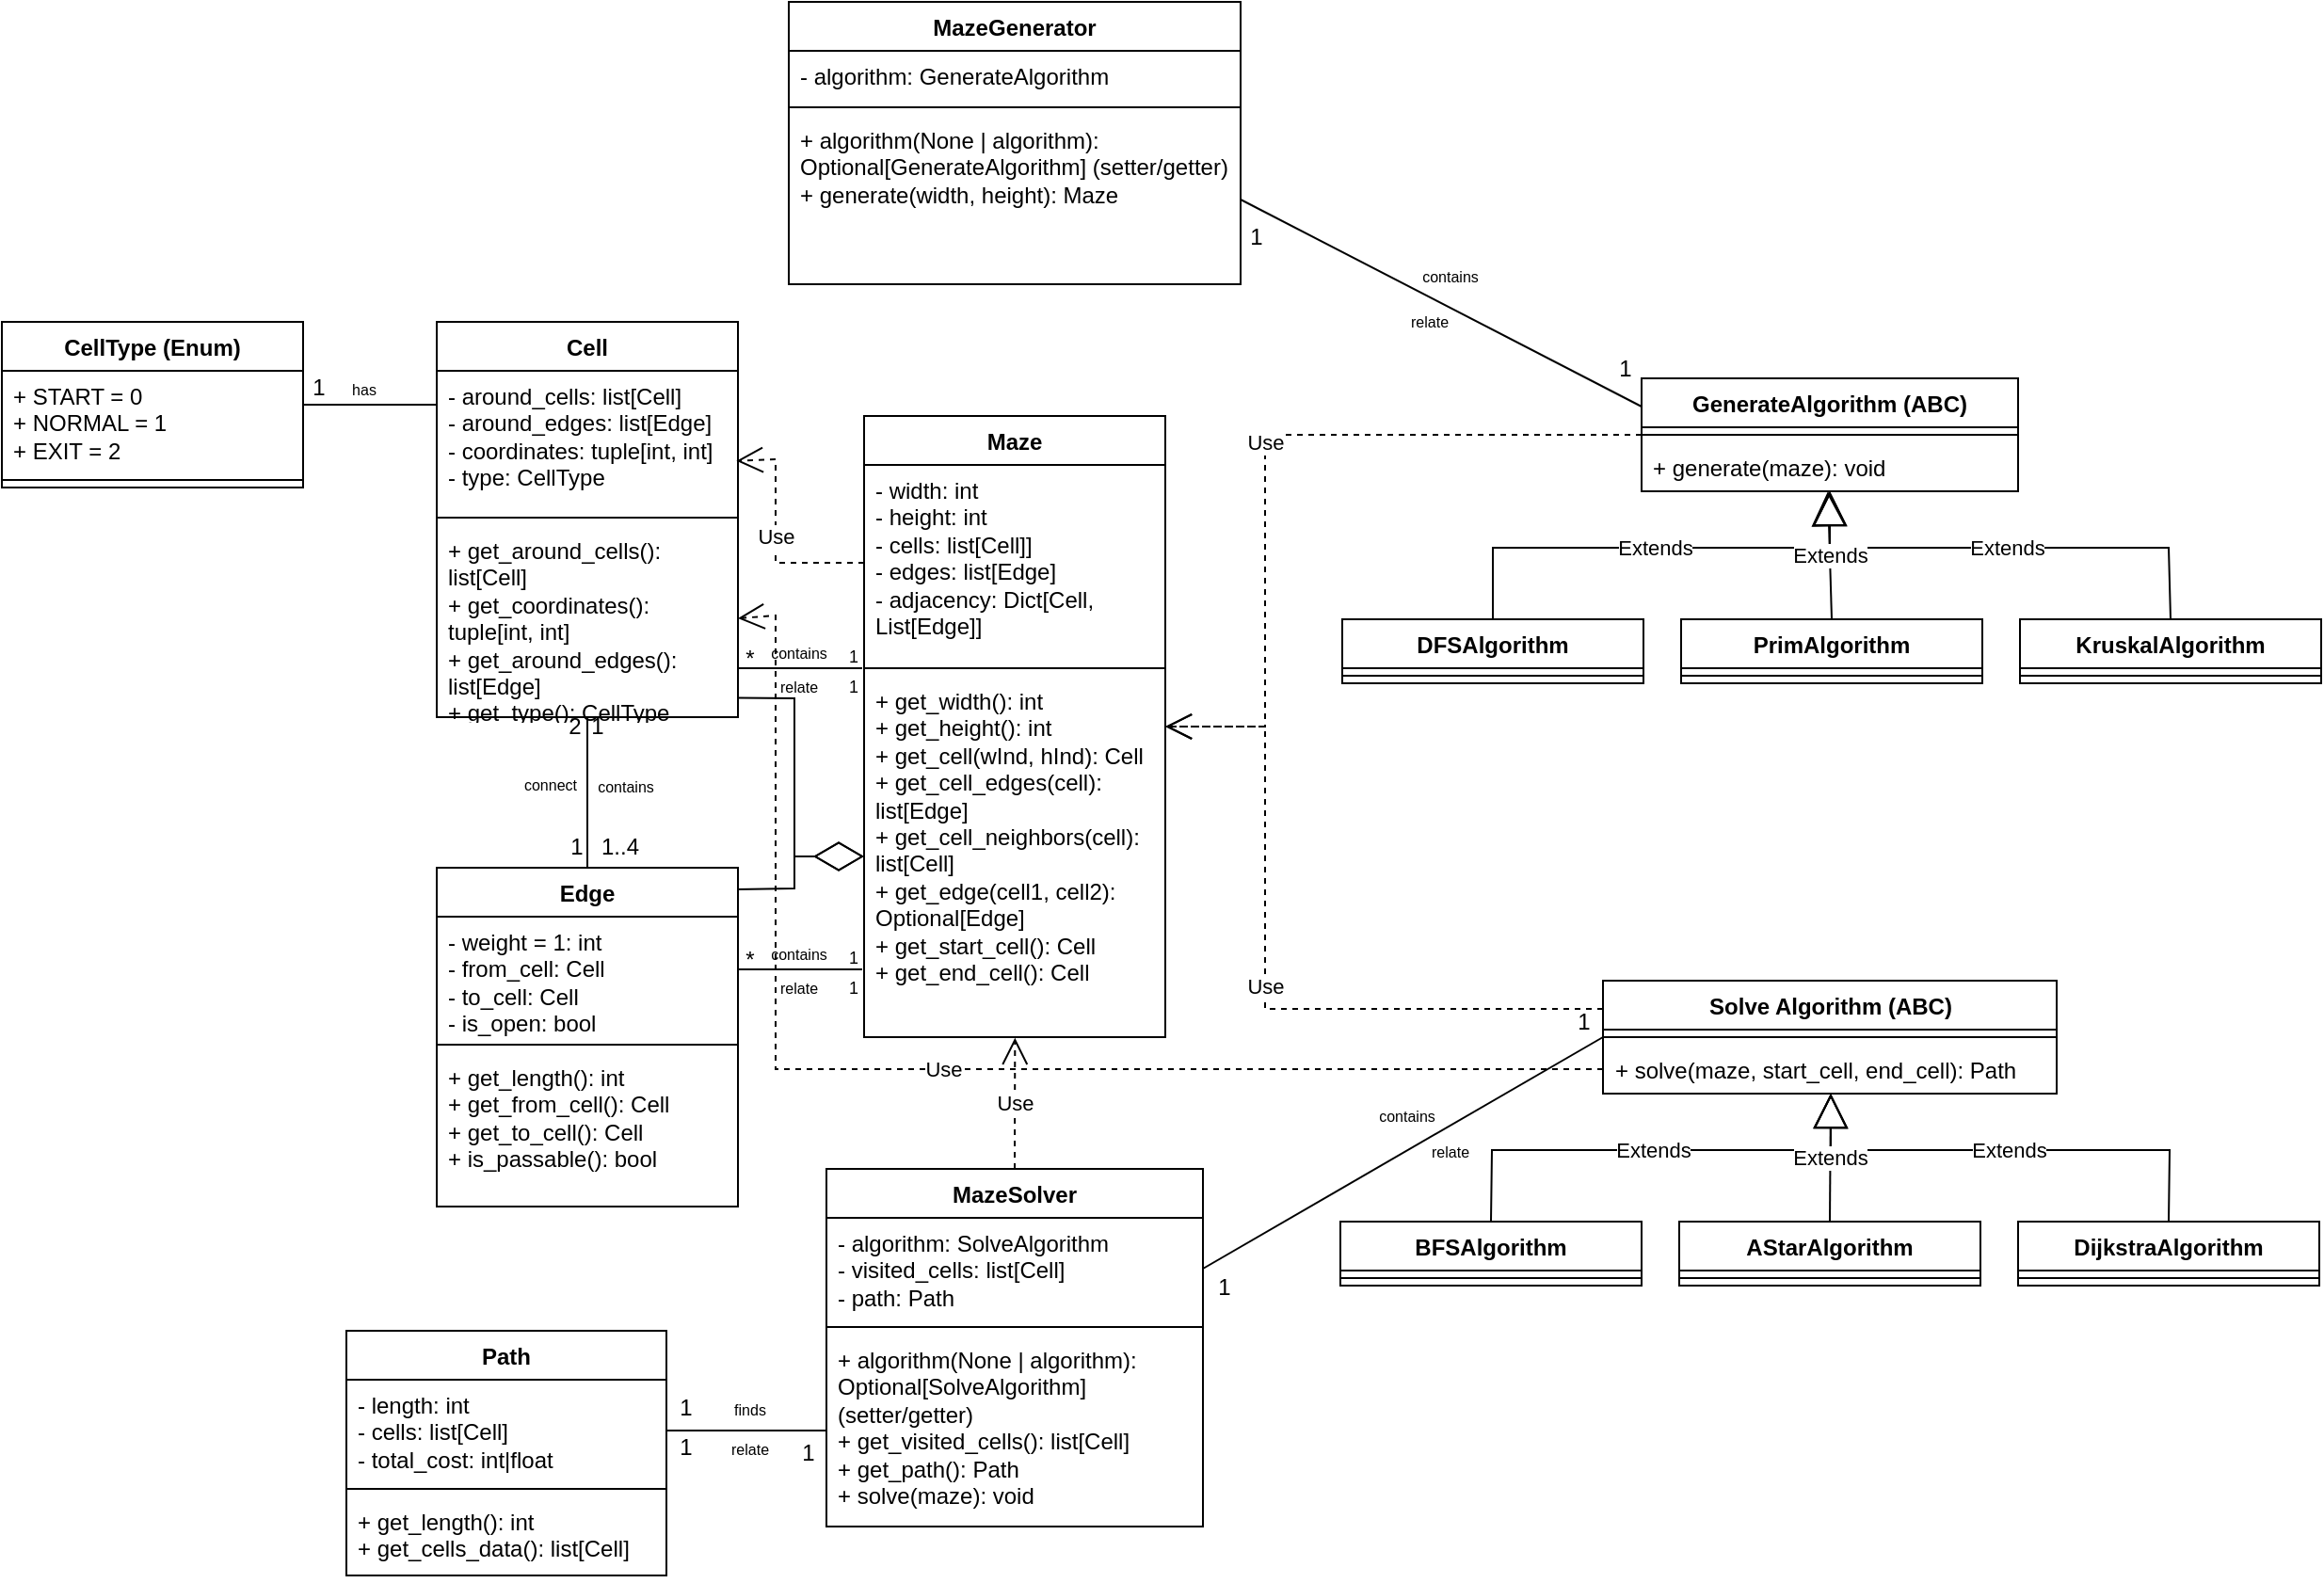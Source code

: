 <mxfile version="28.2.7">
  <diagram name="Страница — 1" id="lxICwSDdIzxTuKWXBi0t">
    <mxGraphModel dx="1290" dy="626" grid="1" gridSize="10" guides="1" tooltips="1" connect="1" arrows="1" fold="1" page="1" pageScale="1" pageWidth="827" pageHeight="1169" math="0" shadow="0">
      <root>
        <mxCell id="0" />
        <mxCell id="1" parent="0" />
        <mxCell id="UNAEBDT1DvHpWt_HRKEn-5" value="Maze" style="swimlane;fontStyle=1;align=center;verticalAlign=top;childLayout=stackLayout;horizontal=1;startSize=26;horizontalStack=0;resizeParent=1;resizeParentMax=0;resizeLast=0;collapsible=1;marginBottom=0;whiteSpace=wrap;html=1;" parent="1" vertex="1">
          <mxGeometry x="667" y="330" width="160" height="330" as="geometry" />
        </mxCell>
        <mxCell id="UNAEBDT1DvHpWt_HRKEn-6" value="&lt;div&gt;- width: int&lt;/div&gt;&lt;div&gt;- height: int&lt;/div&gt;&lt;div&gt;- cells: list[Cell]]&lt;/div&gt;&lt;div&gt;- edges: list[Edge]&lt;/div&gt;&lt;div&gt;- adjacency: Dict[Cell, List[Edge]]&lt;/div&gt;" style="text;strokeColor=none;fillColor=none;align=left;verticalAlign=top;spacingLeft=4;spacingRight=4;overflow=hidden;rotatable=0;points=[[0,0.5],[1,0.5]];portConstraint=eastwest;whiteSpace=wrap;html=1;" parent="UNAEBDT1DvHpWt_HRKEn-5" vertex="1">
          <mxGeometry y="26" width="160" height="104" as="geometry" />
        </mxCell>
        <mxCell id="UNAEBDT1DvHpWt_HRKEn-7" value="" style="line;strokeWidth=1;fillColor=none;align=left;verticalAlign=middle;spacingTop=-1;spacingLeft=3;spacingRight=3;rotatable=0;labelPosition=right;points=[];portConstraint=eastwest;strokeColor=inherit;" parent="UNAEBDT1DvHpWt_HRKEn-5" vertex="1">
          <mxGeometry y="130" width="160" height="8" as="geometry" />
        </mxCell>
        <mxCell id="UNAEBDT1DvHpWt_HRKEn-8" value="&lt;div&gt;+ get_width(): int&lt;/div&gt;&lt;div&gt;+ get_height(): int&lt;/div&gt;&lt;div&gt;+ get_cell(wInd, hInd): Cell&lt;/div&gt;&lt;div&gt;+ get_cell_edges(cell): list[Edge]&lt;/div&gt;&lt;div&gt;+ get_cell_neighbors(cell): list[Cell]&lt;/div&gt;&lt;div&gt;+ get_edge(cell1, cell2): Optional[Edge]&lt;/div&gt;&lt;div&gt;+ get_start_cell(): Cell&lt;/div&gt;&lt;div&gt;+ get_end_cell(): Cell&lt;/div&gt;&lt;div&gt;&lt;br&gt;&lt;/div&gt;" style="text;strokeColor=none;fillColor=none;align=left;verticalAlign=top;spacingLeft=4;spacingRight=4;overflow=hidden;rotatable=0;points=[[0,0.5],[1,0.5]];portConstraint=eastwest;whiteSpace=wrap;html=1;" parent="UNAEBDT1DvHpWt_HRKEn-5" vertex="1">
          <mxGeometry y="138" width="160" height="192" as="geometry" />
        </mxCell>
        <mxCell id="UNAEBDT1DvHpWt_HRKEn-9" value="MazeGenerator" style="swimlane;fontStyle=1;align=center;verticalAlign=top;childLayout=stackLayout;horizontal=1;startSize=26;horizontalStack=0;resizeParent=1;resizeParentMax=0;resizeLast=0;collapsible=1;marginBottom=0;whiteSpace=wrap;html=1;" parent="1" vertex="1">
          <mxGeometry x="627" y="110" width="240" height="150" as="geometry" />
        </mxCell>
        <mxCell id="UNAEBDT1DvHpWt_HRKEn-10" value="- algorithm: GenerateAlgorithm" style="text;strokeColor=none;fillColor=none;align=left;verticalAlign=top;spacingLeft=4;spacingRight=4;overflow=hidden;rotatable=0;points=[[0,0.5],[1,0.5]];portConstraint=eastwest;whiteSpace=wrap;html=1;" parent="UNAEBDT1DvHpWt_HRKEn-9" vertex="1">
          <mxGeometry y="26" width="240" height="26" as="geometry" />
        </mxCell>
        <mxCell id="UNAEBDT1DvHpWt_HRKEn-11" value="" style="line;strokeWidth=1;fillColor=none;align=left;verticalAlign=middle;spacingTop=-1;spacingLeft=3;spacingRight=3;rotatable=0;labelPosition=right;points=[];portConstraint=eastwest;strokeColor=inherit;" parent="UNAEBDT1DvHpWt_HRKEn-9" vertex="1">
          <mxGeometry y="52" width="240" height="8" as="geometry" />
        </mxCell>
        <mxCell id="UNAEBDT1DvHpWt_HRKEn-12" value="&lt;div&gt;+ algorithm(None | algorithm): Optional[GenerateAlgorithm] (setter/getter)&lt;/div&gt;&lt;div&gt;+ generate(width, height): Maze&lt;/div&gt;&lt;div&gt;&lt;br&gt;&lt;/div&gt;" style="text;strokeColor=none;fillColor=none;align=left;verticalAlign=top;spacingLeft=4;spacingRight=4;overflow=hidden;rotatable=0;points=[[0,0.5],[1,0.5]];portConstraint=eastwest;whiteSpace=wrap;html=1;" parent="UNAEBDT1DvHpWt_HRKEn-9" vertex="1">
          <mxGeometry y="60" width="240" height="90" as="geometry" />
        </mxCell>
        <mxCell id="UNAEBDT1DvHpWt_HRKEn-17" value="Cell" style="swimlane;fontStyle=1;align=center;verticalAlign=top;childLayout=stackLayout;horizontal=1;startSize=26;horizontalStack=0;resizeParent=1;resizeParentMax=0;resizeLast=0;collapsible=1;marginBottom=0;whiteSpace=wrap;html=1;" parent="1" vertex="1">
          <mxGeometry x="440" y="280" width="160" height="210" as="geometry" />
        </mxCell>
        <mxCell id="UNAEBDT1DvHpWt_HRKEn-18" value="&lt;div&gt;- around_cells: list[Cell]&lt;/div&gt;&lt;div&gt;- around_edges: list[Edge]&lt;/div&gt;&lt;div&gt;- coordinates: tuple[int, int]&lt;/div&gt;- type: CellType" style="text;strokeColor=none;fillColor=none;align=left;verticalAlign=top;spacingLeft=4;spacingRight=4;overflow=hidden;rotatable=0;points=[[0,0.5],[1,0.5]];portConstraint=eastwest;whiteSpace=wrap;html=1;" parent="UNAEBDT1DvHpWt_HRKEn-17" vertex="1">
          <mxGeometry y="26" width="160" height="74" as="geometry" />
        </mxCell>
        <mxCell id="UNAEBDT1DvHpWt_HRKEn-19" value="" style="line;strokeWidth=1;fillColor=none;align=left;verticalAlign=middle;spacingTop=-1;spacingLeft=3;spacingRight=3;rotatable=0;labelPosition=right;points=[];portConstraint=eastwest;strokeColor=inherit;" parent="UNAEBDT1DvHpWt_HRKEn-17" vertex="1">
          <mxGeometry y="100" width="160" height="8" as="geometry" />
        </mxCell>
        <mxCell id="UNAEBDT1DvHpWt_HRKEn-20" value="&lt;div&gt;+ get_around_cells(): list[Cell]&lt;/div&gt;&lt;div&gt;+ get_coordinates(): tuple[int, int]&lt;/div&gt;&lt;div&gt;+ get_around_edges(): list[Edge]&lt;/div&gt;&lt;div&gt;+ get_type(): CellType&lt;/div&gt;" style="text;strokeColor=none;fillColor=none;align=left;verticalAlign=top;spacingLeft=4;spacingRight=4;overflow=hidden;rotatable=0;points=[[0,0.5],[1,0.5]];portConstraint=eastwest;whiteSpace=wrap;html=1;" parent="UNAEBDT1DvHpWt_HRKEn-17" vertex="1">
          <mxGeometry y="108" width="160" height="102" as="geometry" />
        </mxCell>
        <mxCell id="UNAEBDT1DvHpWt_HRKEn-21" value="GenerateAlgorithm (ABC)" style="swimlane;fontStyle=1;align=center;verticalAlign=top;childLayout=stackLayout;horizontal=1;startSize=26;horizontalStack=0;resizeParent=1;resizeParentMax=0;resizeLast=0;collapsible=1;marginBottom=0;whiteSpace=wrap;html=1;" parent="1" vertex="1">
          <mxGeometry x="1080" y="310" width="200" height="60" as="geometry" />
        </mxCell>
        <mxCell id="UNAEBDT1DvHpWt_HRKEn-23" value="" style="line;strokeWidth=1;fillColor=none;align=left;verticalAlign=middle;spacingTop=-1;spacingLeft=3;spacingRight=3;rotatable=0;labelPosition=right;points=[];portConstraint=eastwest;strokeColor=inherit;" parent="UNAEBDT1DvHpWt_HRKEn-21" vertex="1">
          <mxGeometry y="26" width="200" height="8" as="geometry" />
        </mxCell>
        <mxCell id="UNAEBDT1DvHpWt_HRKEn-24" value="+ generate(maze): void" style="text;strokeColor=none;fillColor=none;align=left;verticalAlign=top;spacingLeft=4;spacingRight=4;overflow=hidden;rotatable=0;points=[[0,0.5],[1,0.5]];portConstraint=eastwest;whiteSpace=wrap;html=1;" parent="UNAEBDT1DvHpWt_HRKEn-21" vertex="1">
          <mxGeometry y="34" width="200" height="26" as="geometry" />
        </mxCell>
        <mxCell id="PgJjeacBI8URMSUJ63D8-6" value="MazeSolver" style="swimlane;fontStyle=1;align=center;verticalAlign=top;childLayout=stackLayout;horizontal=1;startSize=26;horizontalStack=0;resizeParent=1;resizeParentMax=0;resizeLast=0;collapsible=1;marginBottom=0;whiteSpace=wrap;html=1;" parent="1" vertex="1">
          <mxGeometry x="647" y="730" width="200" height="190" as="geometry" />
        </mxCell>
        <mxCell id="PgJjeacBI8URMSUJ63D8-7" value="&lt;div&gt;- algorithm: SolveAlgorithm&lt;/div&gt;&lt;div&gt;- visited_cells: list[Cell]&lt;/div&gt;&lt;div&gt;- path: Path&lt;/div&gt;" style="text;strokeColor=none;fillColor=none;align=left;verticalAlign=top;spacingLeft=4;spacingRight=4;overflow=hidden;rotatable=0;points=[[0,0.5],[1,0.5]];portConstraint=eastwest;whiteSpace=wrap;html=1;" parent="PgJjeacBI8URMSUJ63D8-6" vertex="1">
          <mxGeometry y="26" width="200" height="54" as="geometry" />
        </mxCell>
        <mxCell id="PgJjeacBI8URMSUJ63D8-8" value="" style="line;strokeWidth=1;fillColor=none;align=left;verticalAlign=middle;spacingTop=-1;spacingLeft=3;spacingRight=3;rotatable=0;labelPosition=right;points=[];portConstraint=eastwest;strokeColor=inherit;" parent="PgJjeacBI8URMSUJ63D8-6" vertex="1">
          <mxGeometry y="80" width="200" height="8" as="geometry" />
        </mxCell>
        <mxCell id="PgJjeacBI8URMSUJ63D8-9" value="&lt;div&gt;+ algorithm(None | algorithm): Optional[SolveAlgorithm] (setter/getter)&lt;/div&gt;&lt;div&gt;+ get_visited_cells(): list[Cell]&lt;/div&gt;&lt;div&gt;+ get_path(): Path&lt;/div&gt;&lt;div&gt;+ solve(maze): void&lt;/div&gt;&lt;div&gt;&lt;br&gt;&lt;/div&gt;&lt;div&gt;&lt;br&gt;&lt;/div&gt;" style="text;strokeColor=none;fillColor=none;align=left;verticalAlign=top;spacingLeft=4;spacingRight=4;overflow=hidden;rotatable=0;points=[[0,0.5],[1,0.5]];portConstraint=eastwest;whiteSpace=wrap;html=1;" parent="PgJjeacBI8URMSUJ63D8-6" vertex="1">
          <mxGeometry y="88" width="200" height="102" as="geometry" />
        </mxCell>
        <mxCell id="1aifUjC9Emc1m-WfbcrD-1" value="Edge" style="swimlane;fontStyle=1;align=center;verticalAlign=top;childLayout=stackLayout;horizontal=1;startSize=26;horizontalStack=0;resizeParent=1;resizeParentMax=0;resizeLast=0;collapsible=1;marginBottom=0;whiteSpace=wrap;html=1;" parent="1" vertex="1">
          <mxGeometry x="440" y="570" width="160" height="180" as="geometry" />
        </mxCell>
        <mxCell id="1aifUjC9Emc1m-WfbcrD-2" value="&lt;div&gt;- weight = 1: int&lt;/div&gt;&lt;div&gt;- from_cell: Cell&lt;/div&gt;&lt;div&gt;- to_cell: Cell&lt;/div&gt;&lt;div&gt;- is_open: bool&lt;/div&gt;" style="text;strokeColor=none;fillColor=none;align=left;verticalAlign=top;spacingLeft=4;spacingRight=4;overflow=hidden;rotatable=0;points=[[0,0.5],[1,0.5]];portConstraint=eastwest;whiteSpace=wrap;html=1;" parent="1aifUjC9Emc1m-WfbcrD-1" vertex="1">
          <mxGeometry y="26" width="160" height="64" as="geometry" />
        </mxCell>
        <mxCell id="1aifUjC9Emc1m-WfbcrD-3" value="" style="line;strokeWidth=1;fillColor=none;align=left;verticalAlign=middle;spacingTop=-1;spacingLeft=3;spacingRight=3;rotatable=0;labelPosition=right;points=[];portConstraint=eastwest;strokeColor=inherit;" parent="1aifUjC9Emc1m-WfbcrD-1" vertex="1">
          <mxGeometry y="90" width="160" height="8" as="geometry" />
        </mxCell>
        <mxCell id="1aifUjC9Emc1m-WfbcrD-4" value="&lt;div&gt;+ get_length(): int&lt;/div&gt;&lt;div&gt;+ get_from_cell(): Cell&lt;/div&gt;&lt;div&gt;+ get_to_cell(): Cell&lt;/div&gt;&lt;div&gt;+ is_passable(): bool&lt;/div&gt;" style="text;strokeColor=none;fillColor=none;align=left;verticalAlign=top;spacingLeft=4;spacingRight=4;overflow=hidden;rotatable=0;points=[[0,0.5],[1,0.5]];portConstraint=eastwest;whiteSpace=wrap;html=1;" parent="1aifUjC9Emc1m-WfbcrD-1" vertex="1">
          <mxGeometry y="98" width="160" height="82" as="geometry" />
        </mxCell>
        <mxCell id="1aifUjC9Emc1m-WfbcrD-5" value="Path" style="swimlane;fontStyle=1;align=center;verticalAlign=top;childLayout=stackLayout;horizontal=1;startSize=26;horizontalStack=0;resizeParent=1;resizeParentMax=0;resizeLast=0;collapsible=1;marginBottom=0;whiteSpace=wrap;html=1;" parent="1" vertex="1">
          <mxGeometry x="392" y="816" width="170" height="130" as="geometry" />
        </mxCell>
        <mxCell id="1aifUjC9Emc1m-WfbcrD-6" value="&lt;div&gt;- length: int&lt;/div&gt;&lt;div&gt;- cells: list[Cell]&lt;/div&gt;&lt;div&gt;- total_cost: int|float&lt;/div&gt;&lt;div&gt;&lt;br&gt;&lt;/div&gt;" style="text;strokeColor=none;fillColor=none;align=left;verticalAlign=top;spacingLeft=4;spacingRight=4;overflow=hidden;rotatable=0;points=[[0,0.5],[1,0.5]];portConstraint=eastwest;whiteSpace=wrap;html=1;" parent="1aifUjC9Emc1m-WfbcrD-5" vertex="1">
          <mxGeometry y="26" width="170" height="54" as="geometry" />
        </mxCell>
        <mxCell id="1aifUjC9Emc1m-WfbcrD-7" value="" style="line;strokeWidth=1;fillColor=none;align=left;verticalAlign=middle;spacingTop=-1;spacingLeft=3;spacingRight=3;rotatable=0;labelPosition=right;points=[];portConstraint=eastwest;strokeColor=inherit;" parent="1aifUjC9Emc1m-WfbcrD-5" vertex="1">
          <mxGeometry y="80" width="170" height="8" as="geometry" />
        </mxCell>
        <mxCell id="1aifUjC9Emc1m-WfbcrD-8" value="&lt;div&gt;+ get_length(): int&lt;/div&gt;&lt;div&gt;+ get_cells_data(): list[Cell]&lt;/div&gt;" style="text;strokeColor=none;fillColor=none;align=left;verticalAlign=top;spacingLeft=4;spacingRight=4;overflow=hidden;rotatable=0;points=[[0,0.5],[1,0.5]];portConstraint=eastwest;whiteSpace=wrap;html=1;" parent="1aifUjC9Emc1m-WfbcrD-5" vertex="1">
          <mxGeometry y="88" width="170" height="42" as="geometry" />
        </mxCell>
        <mxCell id="1aifUjC9Emc1m-WfbcrD-9" value="CellType (Enum)" style="swimlane;fontStyle=1;align=center;verticalAlign=top;childLayout=stackLayout;horizontal=1;startSize=26;horizontalStack=0;resizeParent=1;resizeParentMax=0;resizeLast=0;collapsible=1;marginBottom=0;whiteSpace=wrap;html=1;" parent="1" vertex="1">
          <mxGeometry x="209" y="280" width="160" height="88" as="geometry" />
        </mxCell>
        <mxCell id="1aifUjC9Emc1m-WfbcrD-10" value="&lt;div&gt;+ START = 0&lt;/div&gt;&lt;div&gt;+ NORMAL = 1&lt;/div&gt;&lt;div&gt;+ EXIT = 2&lt;/div&gt;" style="text;strokeColor=none;fillColor=none;align=left;verticalAlign=top;spacingLeft=4;spacingRight=4;overflow=hidden;rotatable=0;points=[[0,0.5],[1,0.5]];portConstraint=eastwest;whiteSpace=wrap;html=1;" parent="1aifUjC9Emc1m-WfbcrD-9" vertex="1">
          <mxGeometry y="26" width="160" height="54" as="geometry" />
        </mxCell>
        <mxCell id="1aifUjC9Emc1m-WfbcrD-11" value="" style="line;strokeWidth=1;fillColor=none;align=left;verticalAlign=middle;spacingTop=-1;spacingLeft=3;spacingRight=3;rotatable=0;labelPosition=right;points=[];portConstraint=eastwest;strokeColor=inherit;" parent="1aifUjC9Emc1m-WfbcrD-9" vertex="1">
          <mxGeometry y="80" width="160" height="8" as="geometry" />
        </mxCell>
        <mxCell id="ziDfmaL1ylODJj1t8SeB-16" value="DFSAlgorithm" style="swimlane;fontStyle=1;align=center;verticalAlign=top;childLayout=stackLayout;horizontal=1;startSize=26;horizontalStack=0;resizeParent=1;resizeParentMax=0;resizeLast=0;collapsible=1;marginBottom=0;whiteSpace=wrap;html=1;" parent="1" vertex="1">
          <mxGeometry x="921" y="438" width="160" height="34" as="geometry" />
        </mxCell>
        <mxCell id="ziDfmaL1ylODJj1t8SeB-17" value="" style="line;strokeWidth=1;fillColor=none;align=left;verticalAlign=middle;spacingTop=-1;spacingLeft=3;spacingRight=3;rotatable=0;labelPosition=right;points=[];portConstraint=eastwest;strokeColor=inherit;" parent="ziDfmaL1ylODJj1t8SeB-16" vertex="1">
          <mxGeometry y="26" width="160" height="8" as="geometry" />
        </mxCell>
        <mxCell id="ziDfmaL1ylODJj1t8SeB-18" value="PrimAlgorithm" style="swimlane;fontStyle=1;align=center;verticalAlign=top;childLayout=stackLayout;horizontal=1;startSize=26;horizontalStack=0;resizeParent=1;resizeParentMax=0;resizeLast=0;collapsible=1;marginBottom=0;whiteSpace=wrap;html=1;" parent="1" vertex="1">
          <mxGeometry x="1101" y="438" width="160" height="34" as="geometry" />
        </mxCell>
        <mxCell id="ziDfmaL1ylODJj1t8SeB-19" value="" style="line;strokeWidth=1;fillColor=none;align=left;verticalAlign=middle;spacingTop=-1;spacingLeft=3;spacingRight=3;rotatable=0;labelPosition=right;points=[];portConstraint=eastwest;strokeColor=inherit;" parent="ziDfmaL1ylODJj1t8SeB-18" vertex="1">
          <mxGeometry y="26" width="160" height="8" as="geometry" />
        </mxCell>
        <mxCell id="ziDfmaL1ylODJj1t8SeB-20" value="KruskalAlgorithm" style="swimlane;fontStyle=1;align=center;verticalAlign=top;childLayout=stackLayout;horizontal=1;startSize=26;horizontalStack=0;resizeParent=1;resizeParentMax=0;resizeLast=0;collapsible=1;marginBottom=0;whiteSpace=wrap;html=1;" parent="1" vertex="1">
          <mxGeometry x="1281" y="438" width="160" height="34" as="geometry" />
        </mxCell>
        <mxCell id="ziDfmaL1ylODJj1t8SeB-21" value="" style="line;strokeWidth=1;fillColor=none;align=left;verticalAlign=middle;spacingTop=-1;spacingLeft=3;spacingRight=3;rotatable=0;labelPosition=right;points=[];portConstraint=eastwest;strokeColor=inherit;" parent="ziDfmaL1ylODJj1t8SeB-20" vertex="1">
          <mxGeometry y="26" width="160" height="8" as="geometry" />
        </mxCell>
        <mxCell id="ziDfmaL1ylODJj1t8SeB-25" value="Use" style="endArrow=open;endSize=12;dashed=1;html=1;rounded=0;exitX=0;exitY=0.5;exitDx=0;exitDy=0;entryX=1;entryY=0.5;entryDx=0;entryDy=0;" parent="1" source="UNAEBDT1DvHpWt_HRKEn-21" target="UNAEBDT1DvHpWt_HRKEn-5" edge="1">
          <mxGeometry width="160" relative="1" as="geometry">
            <mxPoint x="860" y="250" as="sourcePoint" />
            <mxPoint x="1020" y="250" as="targetPoint" />
            <Array as="points">
              <mxPoint x="880" y="340" />
              <mxPoint x="880" y="495" />
            </Array>
          </mxGeometry>
        </mxCell>
        <mxCell id="ziDfmaL1ylODJj1t8SeB-26" value="Extends" style="endArrow=block;endSize=16;endFill=0;html=1;rounded=0;exitX=0.5;exitY=0;exitDx=0;exitDy=0;entryX=0.5;entryY=1;entryDx=0;entryDy=0;" parent="1" source="ziDfmaL1ylODJj1t8SeB-16" target="UNAEBDT1DvHpWt_HRKEn-21" edge="1">
          <mxGeometry width="160" relative="1" as="geometry">
            <mxPoint x="910" y="550" as="sourcePoint" />
            <mxPoint x="1070" y="550" as="targetPoint" />
            <Array as="points">
              <mxPoint x="1001" y="400" />
              <mxPoint x="1180" y="400" />
            </Array>
          </mxGeometry>
        </mxCell>
        <mxCell id="ziDfmaL1ylODJj1t8SeB-29" value="Extends" style="endArrow=block;endSize=16;endFill=0;html=1;rounded=0;exitX=0.5;exitY=0;exitDx=0;exitDy=0;" parent="1" source="ziDfmaL1ylODJj1t8SeB-20" edge="1">
          <mxGeometry width="160" relative="1" as="geometry">
            <mxPoint x="1260" y="400" as="sourcePoint" />
            <mxPoint x="1180" y="370" as="targetPoint" />
            <Array as="points">
              <mxPoint x="1360" y="400" />
              <mxPoint x="1180" y="400" />
            </Array>
          </mxGeometry>
        </mxCell>
        <mxCell id="ziDfmaL1ylODJj1t8SeB-32" value="Extends" style="endArrow=block;endSize=16;endFill=0;html=1;rounded=0;exitX=0.5;exitY=0;exitDx=0;exitDy=0;entryX=0.495;entryY=0.999;entryDx=0;entryDy=0;entryPerimeter=0;" parent="1" source="ziDfmaL1ylODJj1t8SeB-18" target="UNAEBDT1DvHpWt_HRKEn-24" edge="1">
          <mxGeometry width="160" relative="1" as="geometry">
            <mxPoint x="1180" y="430" as="sourcePoint" />
            <mxPoint x="1180" y="371" as="targetPoint" />
          </mxGeometry>
        </mxCell>
        <mxCell id="ziDfmaL1ylODJj1t8SeB-37" value="Solve Algorithm (ABC)" style="swimlane;fontStyle=1;align=center;verticalAlign=top;childLayout=stackLayout;horizontal=1;startSize=26;horizontalStack=0;resizeParent=1;resizeParentMax=0;resizeLast=0;collapsible=1;marginBottom=0;whiteSpace=wrap;html=1;" parent="1" vertex="1">
          <mxGeometry x="1059.5" y="630" width="241" height="60" as="geometry" />
        </mxCell>
        <mxCell id="ziDfmaL1ylODJj1t8SeB-38" value="" style="line;strokeWidth=1;fillColor=none;align=left;verticalAlign=middle;spacingTop=-1;spacingLeft=3;spacingRight=3;rotatable=0;labelPosition=right;points=[];portConstraint=eastwest;strokeColor=inherit;" parent="ziDfmaL1ylODJj1t8SeB-37" vertex="1">
          <mxGeometry y="26" width="241" height="8" as="geometry" />
        </mxCell>
        <mxCell id="ziDfmaL1ylODJj1t8SeB-39" value="+ solve(maze, start_cell, end_cell): Path" style="text;strokeColor=none;fillColor=none;align=left;verticalAlign=top;spacingLeft=4;spacingRight=4;overflow=hidden;rotatable=0;points=[[0,0.5],[1,0.5]];portConstraint=eastwest;whiteSpace=wrap;html=1;" parent="ziDfmaL1ylODJj1t8SeB-37" vertex="1">
          <mxGeometry y="34" width="241" height="26" as="geometry" />
        </mxCell>
        <mxCell id="ziDfmaL1ylODJj1t8SeB-40" value="BFSAlgorithm" style="swimlane;fontStyle=1;align=center;verticalAlign=top;childLayout=stackLayout;horizontal=1;startSize=26;horizontalStack=0;resizeParent=1;resizeParentMax=0;resizeLast=0;collapsible=1;marginBottom=0;whiteSpace=wrap;html=1;" parent="1" vertex="1">
          <mxGeometry x="920" y="758" width="160" height="34" as="geometry" />
        </mxCell>
        <mxCell id="ziDfmaL1ylODJj1t8SeB-41" value="" style="line;strokeWidth=1;fillColor=none;align=left;verticalAlign=middle;spacingTop=-1;spacingLeft=3;spacingRight=3;rotatable=0;labelPosition=right;points=[];portConstraint=eastwest;strokeColor=inherit;" parent="ziDfmaL1ylODJj1t8SeB-40" vertex="1">
          <mxGeometry y="26" width="160" height="8" as="geometry" />
        </mxCell>
        <mxCell id="ziDfmaL1ylODJj1t8SeB-42" value="AStarAlgorithm" style="swimlane;fontStyle=1;align=center;verticalAlign=top;childLayout=stackLayout;horizontal=1;startSize=26;horizontalStack=0;resizeParent=1;resizeParentMax=0;resizeLast=0;collapsible=1;marginBottom=0;whiteSpace=wrap;html=1;" parent="1" vertex="1">
          <mxGeometry x="1100" y="758" width="160" height="34" as="geometry" />
        </mxCell>
        <mxCell id="ziDfmaL1ylODJj1t8SeB-43" value="" style="line;strokeWidth=1;fillColor=none;align=left;verticalAlign=middle;spacingTop=-1;spacingLeft=3;spacingRight=3;rotatable=0;labelPosition=right;points=[];portConstraint=eastwest;strokeColor=inherit;" parent="ziDfmaL1ylODJj1t8SeB-42" vertex="1">
          <mxGeometry y="26" width="160" height="8" as="geometry" />
        </mxCell>
        <mxCell id="ziDfmaL1ylODJj1t8SeB-44" value="DijkstraAlgorithm" style="swimlane;fontStyle=1;align=center;verticalAlign=top;childLayout=stackLayout;horizontal=1;startSize=26;horizontalStack=0;resizeParent=1;resizeParentMax=0;resizeLast=0;collapsible=1;marginBottom=0;whiteSpace=wrap;html=1;" parent="1" vertex="1">
          <mxGeometry x="1280" y="758" width="160" height="34" as="geometry" />
        </mxCell>
        <mxCell id="ziDfmaL1ylODJj1t8SeB-45" value="" style="line;strokeWidth=1;fillColor=none;align=left;verticalAlign=middle;spacingTop=-1;spacingLeft=3;spacingRight=3;rotatable=0;labelPosition=right;points=[];portConstraint=eastwest;strokeColor=inherit;" parent="ziDfmaL1ylODJj1t8SeB-44" vertex="1">
          <mxGeometry y="26" width="160" height="8" as="geometry" />
        </mxCell>
        <mxCell id="ziDfmaL1ylODJj1t8SeB-46" value="Extends" style="endArrow=block;endSize=16;endFill=0;html=1;rounded=0;exitX=0.5;exitY=0;exitDx=0;exitDy=0;entryX=0.502;entryY=1;entryDx=0;entryDy=0;entryPerimeter=0;" parent="1" source="ziDfmaL1ylODJj1t8SeB-40" target="ziDfmaL1ylODJj1t8SeB-39" edge="1">
          <mxGeometry width="160" relative="1" as="geometry">
            <mxPoint x="889.5" y="870" as="sourcePoint" />
            <mxPoint x="1230.5" y="700" as="targetPoint" />
            <Array as="points">
              <mxPoint x="1000.5" y="720" />
              <mxPoint x="1180.5" y="720" />
            </Array>
          </mxGeometry>
        </mxCell>
        <mxCell id="ziDfmaL1ylODJj1t8SeB-47" value="Extends" style="endArrow=block;endSize=16;endFill=0;html=1;rounded=0;exitX=0.5;exitY=0;exitDx=0;exitDy=0;" parent="1" source="ziDfmaL1ylODJj1t8SeB-44" edge="1">
          <mxGeometry width="160" relative="1" as="geometry">
            <mxPoint x="1239.5" y="720" as="sourcePoint" />
            <mxPoint x="1180.5" y="690" as="targetPoint" />
            <Array as="points">
              <mxPoint x="1360.5" y="720" />
              <mxPoint x="1180.5" y="720" />
            </Array>
          </mxGeometry>
        </mxCell>
        <mxCell id="ziDfmaL1ylODJj1t8SeB-48" value="Extends" style="endArrow=block;endSize=16;endFill=0;html=1;rounded=0;exitX=0.5;exitY=0;exitDx=0;exitDy=0;" parent="1" source="ziDfmaL1ylODJj1t8SeB-42" edge="1">
          <mxGeometry width="160" relative="1" as="geometry">
            <mxPoint x="1159.5" y="750" as="sourcePoint" />
            <mxPoint x="1180.5" y="690" as="targetPoint" />
          </mxGeometry>
        </mxCell>
        <mxCell id="ziDfmaL1ylODJj1t8SeB-50" value="Use" style="endArrow=open;endSize=12;dashed=1;html=1;rounded=0;exitX=0;exitY=0.25;exitDx=0;exitDy=0;" parent="1" source="ziDfmaL1ylODJj1t8SeB-37" edge="1">
          <mxGeometry width="160" relative="1" as="geometry">
            <mxPoint x="960" y="540" as="sourcePoint" />
            <mxPoint x="827" y="495" as="targetPoint" />
            <Array as="points">
              <mxPoint x="880" y="645" />
              <mxPoint x="880" y="495" />
            </Array>
          </mxGeometry>
        </mxCell>
        <mxCell id="ziDfmaL1ylODJj1t8SeB-51" value="Use" style="endArrow=open;endSize=12;dashed=1;html=1;rounded=0;exitX=0.5;exitY=0;exitDx=0;exitDy=0;entryX=0.501;entryY=1.002;entryDx=0;entryDy=0;entryPerimeter=0;" parent="1" source="PgJjeacBI8URMSUJ63D8-6" target="UNAEBDT1DvHpWt_HRKEn-8" edge="1">
          <mxGeometry width="160" relative="1" as="geometry">
            <mxPoint x="520" y="620" as="sourcePoint" />
            <mxPoint x="680" y="620" as="targetPoint" />
          </mxGeometry>
        </mxCell>
        <mxCell id="ziDfmaL1ylODJj1t8SeB-52" value="Use" style="endArrow=open;endSize=12;dashed=1;html=1;rounded=0;exitX=0;exitY=0.5;exitDx=0;exitDy=0;entryX=0.995;entryY=0.647;entryDx=0;entryDy=0;entryPerimeter=0;" parent="1" source="UNAEBDT1DvHpWt_HRKEn-6" target="UNAEBDT1DvHpWt_HRKEn-18" edge="1">
          <mxGeometry width="160" relative="1" as="geometry">
            <mxPoint x="310" y="530" as="sourcePoint" />
            <mxPoint x="470" y="530" as="targetPoint" />
            <Array as="points">
              <mxPoint x="620" y="408" />
              <mxPoint x="620" y="353" />
            </Array>
          </mxGeometry>
        </mxCell>
        <mxCell id="D3TObuV0CMO0oWSmnetW-1" value="Use" style="endArrow=open;endSize=12;dashed=1;html=1;rounded=0;exitX=0;exitY=0.5;exitDx=0;exitDy=0;entryX=1;entryY=0.75;entryDx=0;entryDy=0;" parent="1" source="ziDfmaL1ylODJj1t8SeB-39" target="UNAEBDT1DvHpWt_HRKEn-17" edge="1">
          <mxGeometry width="160" relative="1" as="geometry">
            <mxPoint x="940" y="850" as="sourcePoint" />
            <mxPoint x="1100" y="850" as="targetPoint" />
            <Array as="points">
              <mxPoint x="620" y="677" />
              <mxPoint x="620" y="436" />
            </Array>
          </mxGeometry>
        </mxCell>
        <mxCell id="D3TObuV0CMO0oWSmnetW-2" value="" style="line;strokeWidth=1;fillColor=none;align=left;verticalAlign=middle;spacingTop=-1;spacingLeft=3;spacingRight=3;rotatable=0;labelPosition=right;points=[];portConstraint=eastwest;strokeColor=inherit;" parent="1" vertex="1">
          <mxGeometry x="740" y="460" width="40" height="8" as="geometry" />
        </mxCell>
        <mxCell id="D3TObuV0CMO0oWSmnetW-3" value="" style="line;strokeWidth=1;fillColor=none;align=left;verticalAlign=middle;spacingTop=-1;spacingLeft=3;spacingRight=3;rotatable=0;labelPosition=right;points=[];portConstraint=eastwest;strokeColor=inherit;" parent="1" vertex="1">
          <mxGeometry x="600" y="460" width="66" height="8" as="geometry" />
        </mxCell>
        <mxCell id="D3TObuV0CMO0oWSmnetW-4" value="&lt;font style=&quot;font-size: 9px;&quot;&gt;1&lt;/font&gt;" style="text;html=1;align=center;verticalAlign=middle;resizable=0;points=[];autosize=1;strokeColor=none;fillColor=none;" parent="1" vertex="1">
          <mxGeometry x="646" y="442" width="30" height="30" as="geometry" />
        </mxCell>
        <mxCell id="D3TObuV0CMO0oWSmnetW-5" value="*" style="text;html=1;align=center;verticalAlign=middle;resizable=0;points=[];autosize=1;strokeColor=none;fillColor=none;" parent="1" vertex="1">
          <mxGeometry x="591" y="444" width="30" height="30" as="geometry" />
        </mxCell>
        <mxCell id="D3TObuV0CMO0oWSmnetW-6" value="&lt;font style=&quot;font-size: 8px;&quot;&gt;contains&lt;/font&gt;" style="text;html=1;align=center;verticalAlign=middle;resizable=0;points=[];autosize=1;strokeColor=none;fillColor=none;" parent="1" vertex="1">
          <mxGeometry x="602" y="440" width="60" height="30" as="geometry" />
        </mxCell>
        <mxCell id="D3TObuV0CMO0oWSmnetW-9" value="" style="endArrow=none;html=1;rounded=0;entryX=0.5;entryY=1;entryDx=0;entryDy=0;exitX=0.5;exitY=0;exitDx=0;exitDy=0;" parent="1" source="1aifUjC9Emc1m-WfbcrD-1" target="UNAEBDT1DvHpWt_HRKEn-17" edge="1">
          <mxGeometry width="50" height="50" relative="1" as="geometry">
            <mxPoint x="420" y="560" as="sourcePoint" />
            <mxPoint x="490" y="510" as="targetPoint" />
          </mxGeometry>
        </mxCell>
        <mxCell id="D3TObuV0CMO0oWSmnetW-10" value="&lt;font style=&quot;font-size: 8px;&quot;&gt;connect&lt;/font&gt;" style="text;html=1;align=center;verticalAlign=middle;resizable=0;points=[];autosize=1;strokeColor=none;fillColor=none;" parent="1" vertex="1">
          <mxGeometry x="475" y="510" width="50" height="30" as="geometry" />
        </mxCell>
        <mxCell id="D3TObuV0CMO0oWSmnetW-12" value="1" style="text;html=1;align=center;verticalAlign=middle;resizable=0;points=[];autosize=1;strokeColor=none;fillColor=none;" parent="1" vertex="1">
          <mxGeometry x="499" y="544" width="30" height="30" as="geometry" />
        </mxCell>
        <mxCell id="D3TObuV0CMO0oWSmnetW-13" value="2" style="text;html=1;align=center;verticalAlign=middle;resizable=0;points=[];autosize=1;strokeColor=none;fillColor=none;" parent="1" vertex="1">
          <mxGeometry x="498" y="480" width="30" height="30" as="geometry" />
        </mxCell>
        <mxCell id="D3TObuV0CMO0oWSmnetW-15" value="1" style="text;html=1;align=center;verticalAlign=middle;resizable=0;points=[];autosize=1;strokeColor=none;fillColor=none;" parent="1" vertex="1">
          <mxGeometry x="510" y="480" width="30" height="30" as="geometry" />
        </mxCell>
        <mxCell id="D3TObuV0CMO0oWSmnetW-16" value="&lt;font style=&quot;font-size: 8px;&quot;&gt;contains&lt;/font&gt;" style="text;html=1;align=center;verticalAlign=middle;resizable=0;points=[];autosize=1;strokeColor=none;fillColor=none;" parent="1" vertex="1">
          <mxGeometry x="510" y="511" width="60" height="30" as="geometry" />
        </mxCell>
        <mxCell id="D3TObuV0CMO0oWSmnetW-17" value="1..4" style="text;html=1;align=center;verticalAlign=middle;resizable=0;points=[];autosize=1;strokeColor=none;fillColor=none;" parent="1" vertex="1">
          <mxGeometry x="517" y="544" width="40" height="30" as="geometry" />
        </mxCell>
        <mxCell id="D3TObuV0CMO0oWSmnetW-18" value="" style="endArrow=none;html=1;rounded=0;entryX=0;entryY=0.5;entryDx=0;entryDy=0;exitX=1;exitY=0.5;exitDx=0;exitDy=0;" parent="1" source="1aifUjC9Emc1m-WfbcrD-6" target="PgJjeacBI8URMSUJ63D8-9" edge="1">
          <mxGeometry width="50" height="50" relative="1" as="geometry">
            <mxPoint x="320" y="780" as="sourcePoint" />
            <mxPoint x="370" y="730" as="targetPoint" />
          </mxGeometry>
        </mxCell>
        <mxCell id="D3TObuV0CMO0oWSmnetW-20" value="&lt;font style=&quot;font-size: 9px;&quot;&gt;1&lt;/font&gt;" style="text;html=1;align=center;verticalAlign=middle;resizable=0;points=[];autosize=1;strokeColor=none;fillColor=none;" parent="1" vertex="1">
          <mxGeometry x="646" y="458" width="30" height="30" as="geometry" />
        </mxCell>
        <mxCell id="D3TObuV0CMO0oWSmnetW-21" value="&lt;font style=&quot;font-size: 8px;&quot;&gt;relate&lt;/font&gt;" style="text;html=1;align=center;verticalAlign=middle;resizable=0;points=[];autosize=1;strokeColor=none;fillColor=none;" parent="1" vertex="1">
          <mxGeometry x="607" y="458" width="50" height="30" as="geometry" />
        </mxCell>
        <mxCell id="D3TObuV0CMO0oWSmnetW-44" value="" style="line;strokeWidth=1;fillColor=none;align=left;verticalAlign=middle;spacingTop=-1;spacingLeft=3;spacingRight=3;rotatable=0;labelPosition=right;points=[];portConstraint=eastwest;strokeColor=inherit;" parent="1" vertex="1">
          <mxGeometry x="600" y="620" width="66" height="8" as="geometry" />
        </mxCell>
        <mxCell id="D3TObuV0CMO0oWSmnetW-45" value="&lt;font style=&quot;font-size: 9px;&quot;&gt;1&lt;/font&gt;" style="text;html=1;align=center;verticalAlign=middle;resizable=0;points=[];autosize=1;strokeColor=none;fillColor=none;" parent="1" vertex="1">
          <mxGeometry x="646" y="602" width="30" height="30" as="geometry" />
        </mxCell>
        <mxCell id="D3TObuV0CMO0oWSmnetW-46" value="*" style="text;html=1;align=center;verticalAlign=middle;resizable=0;points=[];autosize=1;strokeColor=none;fillColor=none;" parent="1" vertex="1">
          <mxGeometry x="591" y="604" width="30" height="30" as="geometry" />
        </mxCell>
        <mxCell id="D3TObuV0CMO0oWSmnetW-47" value="&lt;font style=&quot;font-size: 8px;&quot;&gt;contains&lt;/font&gt;" style="text;html=1;align=center;verticalAlign=middle;resizable=0;points=[];autosize=1;strokeColor=none;fillColor=none;" parent="1" vertex="1">
          <mxGeometry x="602" y="600" width="60" height="30" as="geometry" />
        </mxCell>
        <mxCell id="D3TObuV0CMO0oWSmnetW-49" value="&lt;font style=&quot;font-size: 9px;&quot;&gt;1&lt;/font&gt;" style="text;html=1;align=center;verticalAlign=middle;resizable=0;points=[];autosize=1;strokeColor=none;fillColor=none;" parent="1" vertex="1">
          <mxGeometry x="646" y="618" width="30" height="30" as="geometry" />
        </mxCell>
        <mxCell id="D3TObuV0CMO0oWSmnetW-50" value="&lt;font style=&quot;font-size: 8px;&quot;&gt;relate&lt;/font&gt;" style="text;html=1;align=center;verticalAlign=middle;resizable=0;points=[];autosize=1;strokeColor=none;fillColor=none;" parent="1" vertex="1">
          <mxGeometry x="607" y="618" width="50" height="30" as="geometry" />
        </mxCell>
        <mxCell id="D3TObuV0CMO0oWSmnetW-52" value="1" style="text;html=1;align=center;verticalAlign=middle;resizable=0;points=[];autosize=1;strokeColor=none;fillColor=none;" parent="1" vertex="1">
          <mxGeometry x="557" y="842" width="30" height="30" as="geometry" />
        </mxCell>
        <mxCell id="D3TObuV0CMO0oWSmnetW-53" value="1" style="text;html=1;align=center;verticalAlign=middle;resizable=0;points=[];autosize=1;strokeColor=none;fillColor=none;" parent="1" vertex="1">
          <mxGeometry x="557" y="863" width="30" height="30" as="geometry" />
        </mxCell>
        <mxCell id="D3TObuV0CMO0oWSmnetW-54" value="1" style="text;html=1;align=center;verticalAlign=middle;resizable=0;points=[];autosize=1;strokeColor=none;fillColor=none;" parent="1" vertex="1">
          <mxGeometry x="622" y="866" width="30" height="30" as="geometry" />
        </mxCell>
        <mxCell id="D3TObuV0CMO0oWSmnetW-55" value="&lt;font style=&quot;font-size: 8px;&quot;&gt;finds&lt;/font&gt;" style="text;html=1;align=center;verticalAlign=middle;resizable=0;points=[];autosize=1;strokeColor=none;fillColor=none;" parent="1" vertex="1">
          <mxGeometry x="586" y="842" width="40" height="30" as="geometry" />
        </mxCell>
        <mxCell id="D3TObuV0CMO0oWSmnetW-56" value="&lt;font style=&quot;font-size: 8px;&quot;&gt;relate&lt;/font&gt;" style="text;html=1;align=center;verticalAlign=middle;resizable=0;points=[];autosize=1;strokeColor=none;fillColor=none;" parent="1" vertex="1">
          <mxGeometry x="581" y="863" width="50" height="30" as="geometry" />
        </mxCell>
        <mxCell id="D3TObuV0CMO0oWSmnetW-57" value="" style="endArrow=none;html=1;rounded=0;exitX=1;exitY=0.5;exitDx=0;exitDy=0;entryX=0;entryY=0.5;entryDx=0;entryDy=0;" parent="1" source="PgJjeacBI8URMSUJ63D8-7" target="ziDfmaL1ylODJj1t8SeB-37" edge="1">
          <mxGeometry width="50" height="50" relative="1" as="geometry">
            <mxPoint x="890" y="750" as="sourcePoint" />
            <mxPoint x="940" y="700" as="targetPoint" />
          </mxGeometry>
        </mxCell>
        <mxCell id="D3TObuV0CMO0oWSmnetW-58" value="" style="endArrow=none;html=1;rounded=0;entryX=1;entryY=0.5;entryDx=0;entryDy=0;exitX=0;exitY=0.25;exitDx=0;exitDy=0;" parent="1" source="UNAEBDT1DvHpWt_HRKEn-21" target="UNAEBDT1DvHpWt_HRKEn-12" edge="1">
          <mxGeometry width="50" height="50" relative="1" as="geometry">
            <mxPoint x="710" y="330" as="sourcePoint" />
            <mxPoint x="760" y="280" as="targetPoint" />
          </mxGeometry>
        </mxCell>
        <mxCell id="D3TObuV0CMO0oWSmnetW-59" value="1" style="text;html=1;align=center;verticalAlign=middle;resizable=0;points=[];autosize=1;strokeColor=none;fillColor=none;" parent="1" vertex="1">
          <mxGeometry x="1034" y="637" width="30" height="30" as="geometry" />
        </mxCell>
        <mxCell id="D3TObuV0CMO0oWSmnetW-61" value="" style="line;strokeWidth=1;fillColor=none;align=left;verticalAlign=middle;spacingTop=-1;spacingLeft=3;spacingRight=3;rotatable=0;labelPosition=right;points=[];portConstraint=eastwest;strokeColor=inherit;" parent="1" vertex="1">
          <mxGeometry x="369" y="320" width="71" height="8" as="geometry" />
        </mxCell>
        <mxCell id="D3TObuV0CMO0oWSmnetW-63" value="1" style="text;html=1;align=center;verticalAlign=middle;resizable=0;points=[];autosize=1;strokeColor=none;fillColor=none;" parent="1" vertex="1">
          <mxGeometry x="362" y="300" width="30" height="30" as="geometry" />
        </mxCell>
        <mxCell id="D3TObuV0CMO0oWSmnetW-64" value="&lt;font style=&quot;font-size: 8px;&quot;&gt;has&lt;/font&gt;" style="text;html=1;align=center;verticalAlign=middle;resizable=0;points=[];autosize=1;strokeColor=none;fillColor=none;" parent="1" vertex="1">
          <mxGeometry x="381" y="300" width="40" height="30" as="geometry" />
        </mxCell>
        <mxCell id="D3TObuV0CMO0oWSmnetW-68" value="&lt;font style=&quot;font-size: 8px;&quot;&gt;contains&lt;/font&gt;" style="text;html=1;align=center;verticalAlign=middle;resizable=0;points=[];autosize=1;strokeColor=none;fillColor=none;" parent="1" vertex="1">
          <mxGeometry x="925" y="686" width="60" height="30" as="geometry" />
        </mxCell>
        <mxCell id="D3TObuV0CMO0oWSmnetW-69" value="1" style="text;html=1;align=center;verticalAlign=middle;resizable=0;points=[];autosize=1;strokeColor=none;fillColor=none;" parent="1" vertex="1">
          <mxGeometry x="843" y="778" width="30" height="30" as="geometry" />
        </mxCell>
        <mxCell id="D3TObuV0CMO0oWSmnetW-70" value="&lt;font style=&quot;font-size: 8px;&quot;&gt;relate&lt;/font&gt;" style="text;html=1;align=center;verticalAlign=middle;resizable=0;points=[];autosize=1;strokeColor=none;fillColor=none;" parent="1" vertex="1">
          <mxGeometry x="953" y="705" width="50" height="30" as="geometry" />
        </mxCell>
        <mxCell id="D3TObuV0CMO0oWSmnetW-71" value="&lt;font style=&quot;font-size: 8px;&quot;&gt;relate&lt;/font&gt;" style="text;html=1;align=center;verticalAlign=middle;resizable=0;points=[];autosize=1;strokeColor=none;fillColor=none;" parent="1" vertex="1">
          <mxGeometry x="942" y="264" width="50" height="30" as="geometry" />
        </mxCell>
        <mxCell id="D3TObuV0CMO0oWSmnetW-73" value="1" style="text;html=1;align=center;verticalAlign=middle;resizable=0;points=[];autosize=1;strokeColor=none;fillColor=none;" parent="1" vertex="1">
          <mxGeometry x="860" y="220" width="30" height="30" as="geometry" />
        </mxCell>
        <mxCell id="D3TObuV0CMO0oWSmnetW-74" value="&lt;font style=&quot;font-size: 8px;&quot;&gt;contains&lt;/font&gt;" style="text;html=1;align=center;verticalAlign=middle;resizable=0;points=[];autosize=1;strokeColor=none;fillColor=none;" parent="1" vertex="1">
          <mxGeometry x="948" y="240" width="60" height="30" as="geometry" />
        </mxCell>
        <mxCell id="D3TObuV0CMO0oWSmnetW-75" value="1" style="text;html=1;align=center;verticalAlign=middle;resizable=0;points=[];autosize=1;strokeColor=none;fillColor=none;" parent="1" vertex="1">
          <mxGeometry x="1056" y="290" width="30" height="30" as="geometry" />
        </mxCell>
        <mxCell id="D3TObuV0CMO0oWSmnetW-76" value="" style="endArrow=diamondThin;endFill=0;endSize=24;html=1;rounded=0;entryX=0;entryY=0.5;entryDx=0;entryDy=0;exitX=0.998;exitY=0.064;exitDx=0;exitDy=0;exitPerimeter=0;" parent="1" source="1aifUjC9Emc1m-WfbcrD-1" target="UNAEBDT1DvHpWt_HRKEn-8" edge="1">
          <mxGeometry width="160" relative="1" as="geometry">
            <mxPoint x="290" y="600" as="sourcePoint" />
            <mxPoint x="450" y="600" as="targetPoint" />
            <Array as="points">
              <mxPoint x="630" y="581" />
              <mxPoint x="630" y="564" />
            </Array>
          </mxGeometry>
        </mxCell>
        <mxCell id="D3TObuV0CMO0oWSmnetW-77" value="" style="endArrow=diamondThin;endFill=0;endSize=24;html=1;rounded=0;entryX=0;entryY=0.5;entryDx=0;entryDy=0;exitX=1.001;exitY=0.899;exitDx=0;exitDy=0;exitPerimeter=0;" parent="1" source="UNAEBDT1DvHpWt_HRKEn-20" target="UNAEBDT1DvHpWt_HRKEn-8" edge="1">
          <mxGeometry width="160" relative="1" as="geometry">
            <mxPoint x="300" y="540" as="sourcePoint" />
            <mxPoint x="460" y="540" as="targetPoint" />
            <Array as="points">
              <mxPoint x="630" y="480" />
              <mxPoint x="630" y="564" />
            </Array>
          </mxGeometry>
        </mxCell>
      </root>
    </mxGraphModel>
  </diagram>
</mxfile>

